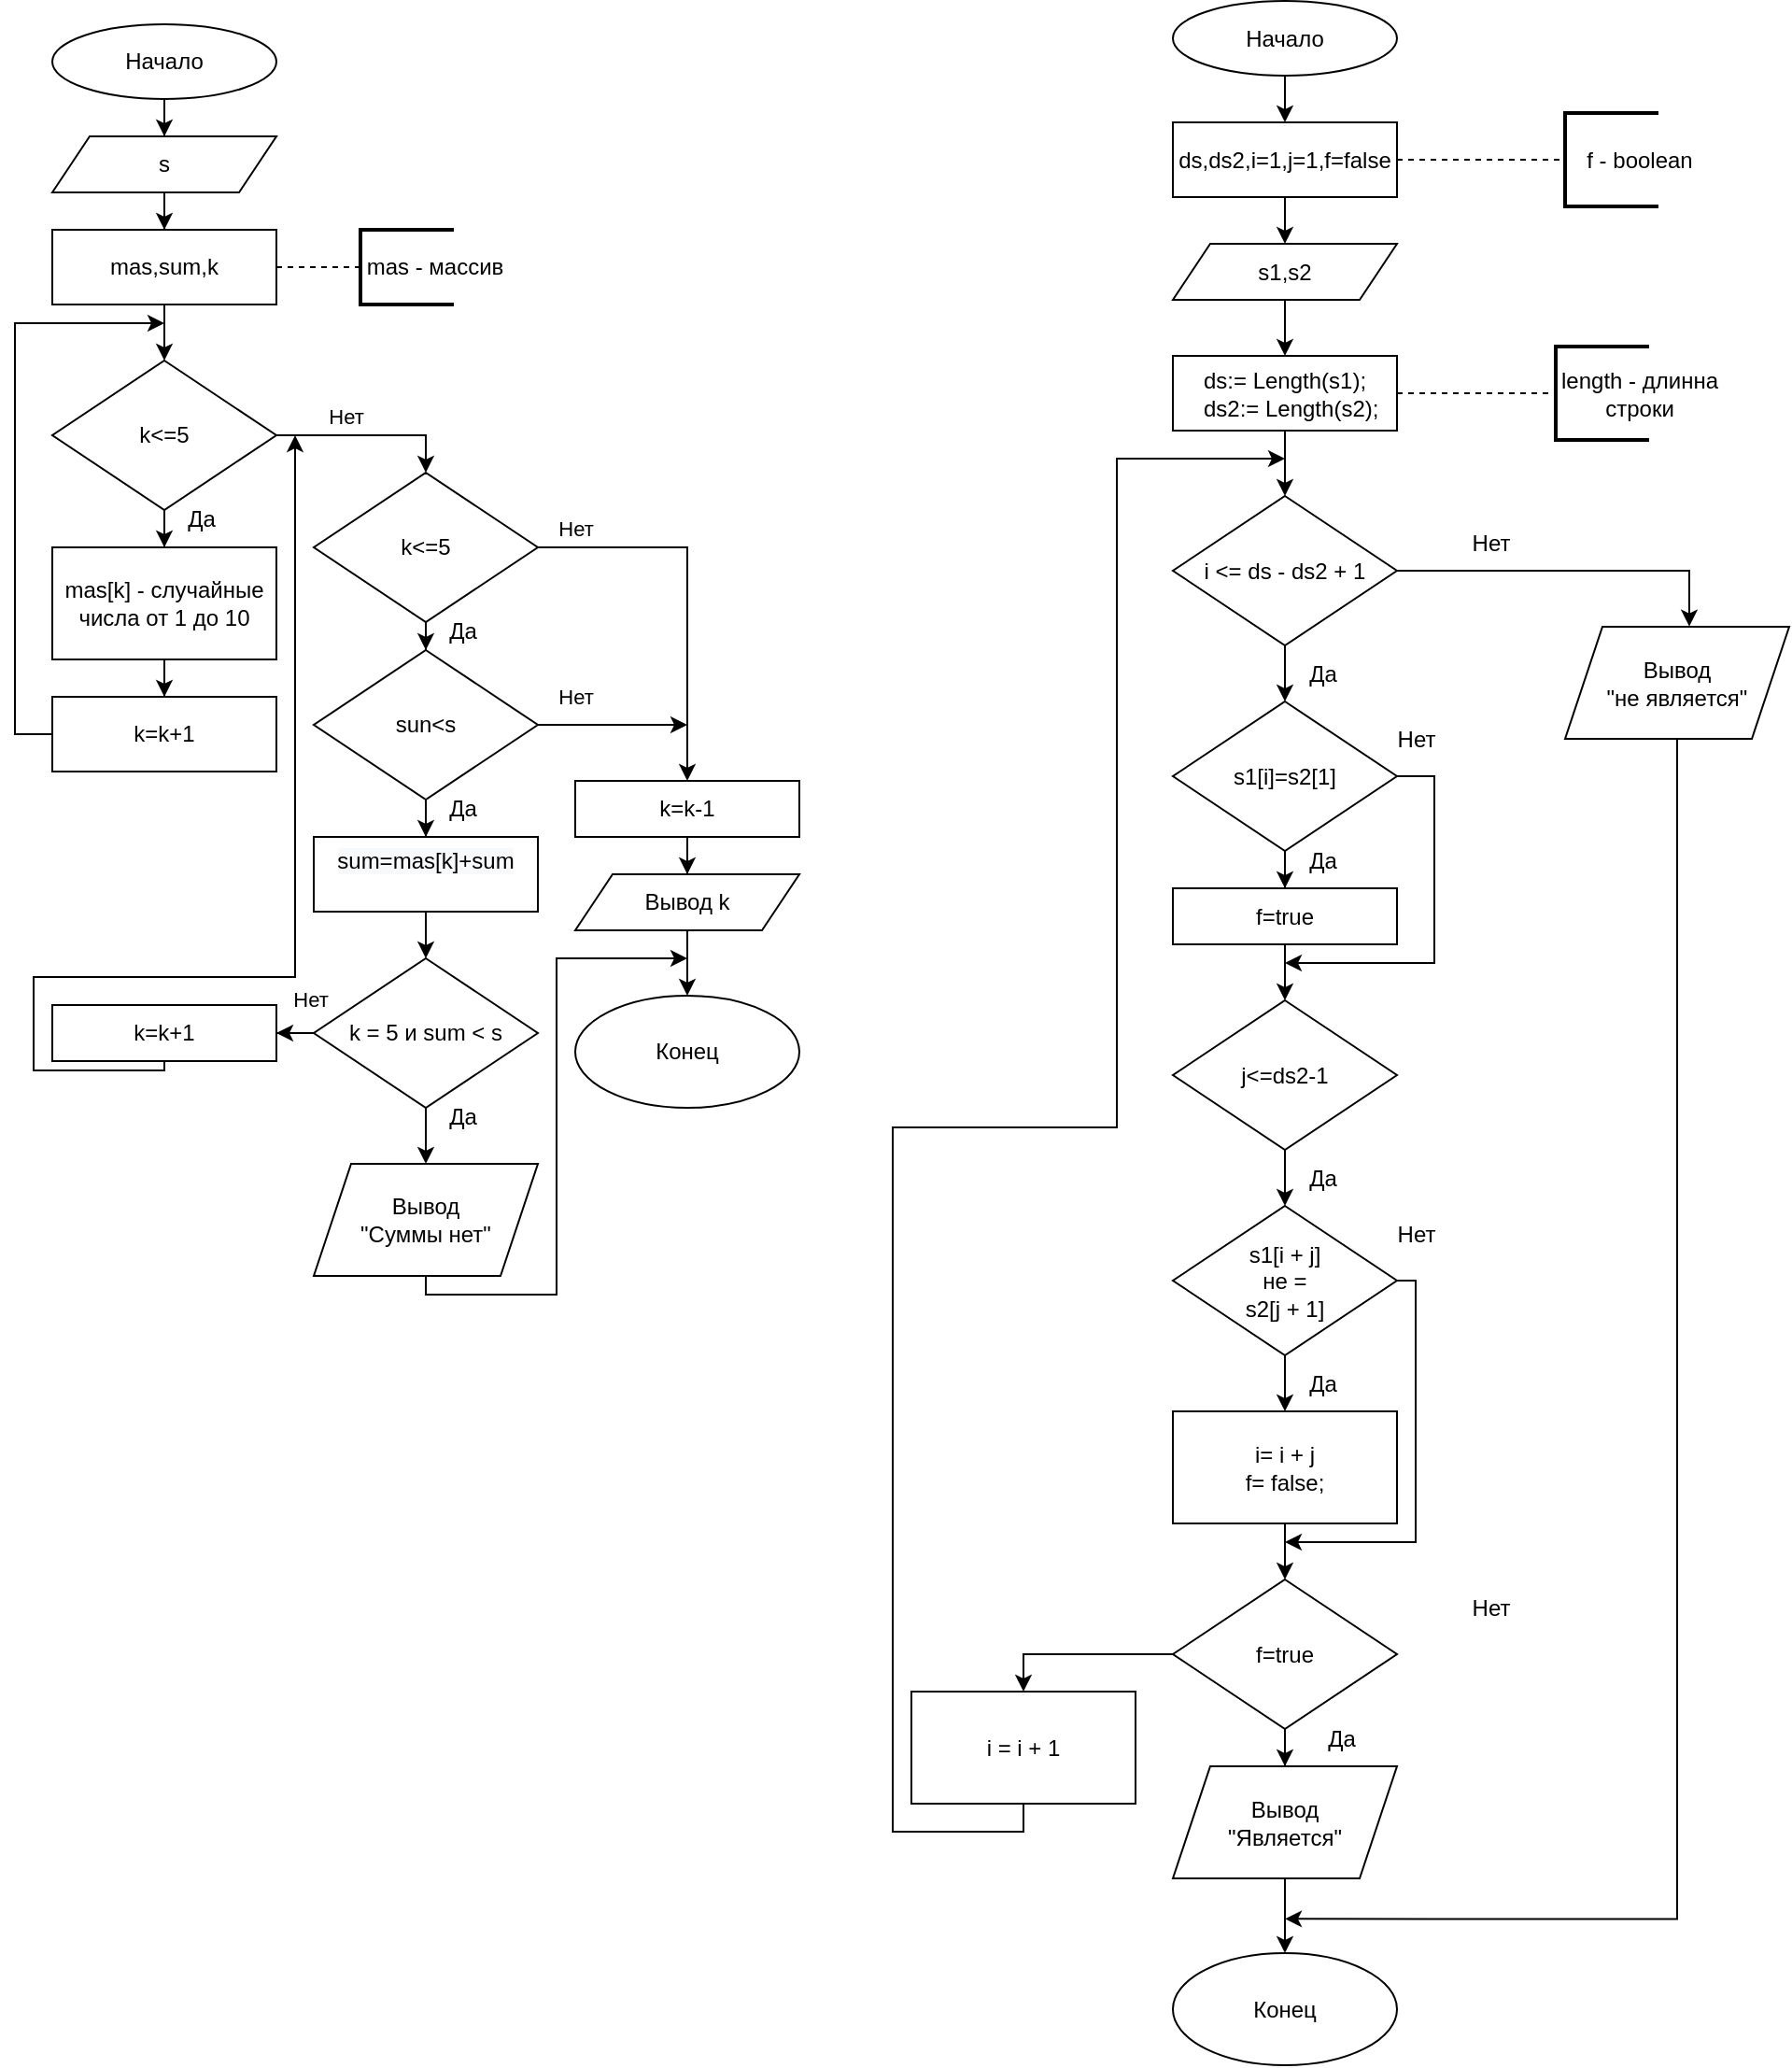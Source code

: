 <mxfile version="20.5.1" type="device"><diagram id="6aUK2wqGFYyxjnGnFqxv" name="Страница 1"><mxGraphModel dx="1598" dy="766" grid="1" gridSize="10" guides="1" tooltips="1" connect="1" arrows="1" fold="1" page="1" pageScale="1" pageWidth="827" pageHeight="1169" math="0" shadow="0"><root><mxCell id="0"/><mxCell id="1" parent="0"/><mxCell id="WICRwZsVDdXHy7_G_jwc-3" style="edgeStyle=orthogonalEdgeStyle;rounded=0;orthogonalLoop=1;jettySize=auto;html=1;entryX=0.5;entryY=0;entryDx=0;entryDy=0;" parent="1" source="WICRwZsVDdXHy7_G_jwc-1" target="WICRwZsVDdXHy7_G_jwc-2" edge="1"><mxGeometry relative="1" as="geometry"/></mxCell><mxCell id="WICRwZsVDdXHy7_G_jwc-1" value="Начало" style="ellipse;whiteSpace=wrap;html=1;" parent="1" vertex="1"><mxGeometry x="320" y="210" width="120" height="40" as="geometry"/></mxCell><mxCell id="WICRwZsVDdXHy7_G_jwc-5" value="" style="edgeStyle=orthogonalEdgeStyle;rounded=0;orthogonalLoop=1;jettySize=auto;html=1;" parent="1" source="WICRwZsVDdXHy7_G_jwc-2" target="WICRwZsVDdXHy7_G_jwc-4" edge="1"><mxGeometry relative="1" as="geometry"/></mxCell><mxCell id="WICRwZsVDdXHy7_G_jwc-2" value="s" style="shape=parallelogram;perimeter=parallelogramPerimeter;whiteSpace=wrap;html=1;fixedSize=1;" parent="1" vertex="1"><mxGeometry x="320" y="270" width="120" height="30" as="geometry"/></mxCell><mxCell id="WICRwZsVDdXHy7_G_jwc-7" value="" style="edgeStyle=orthogonalEdgeStyle;rounded=0;orthogonalLoop=1;jettySize=auto;html=1;" parent="1" source="WICRwZsVDdXHy7_G_jwc-4" target="WICRwZsVDdXHy7_G_jwc-6" edge="1"><mxGeometry relative="1" as="geometry"/></mxCell><mxCell id="WICRwZsVDdXHy7_G_jwc-4" value="mas,sum,k" style="whiteSpace=wrap;html=1;" parent="1" vertex="1"><mxGeometry x="320" y="320" width="120" height="40" as="geometry"/></mxCell><mxCell id="WICRwZsVDdXHy7_G_jwc-9" style="edgeStyle=orthogonalEdgeStyle;rounded=0;orthogonalLoop=1;jettySize=auto;html=1;" parent="1" source="WICRwZsVDdXHy7_G_jwc-6" target="WICRwZsVDdXHy7_G_jwc-8" edge="1"><mxGeometry relative="1" as="geometry"/></mxCell><mxCell id="WICRwZsVDdXHy7_G_jwc-15" value="" style="edgeStyle=orthogonalEdgeStyle;rounded=0;orthogonalLoop=1;jettySize=auto;html=1;entryX=0.5;entryY=0;entryDx=0;entryDy=0;" parent="1" source="WICRwZsVDdXHy7_G_jwc-6" target="WICRwZsVDdXHy7_G_jwc-14" edge="1"><mxGeometry relative="1" as="geometry"/></mxCell><mxCell id="WICRwZsVDdXHy7_G_jwc-30" value="Нет" style="edgeLabel;html=1;align=center;verticalAlign=middle;resizable=0;points=[];" parent="WICRwZsVDdXHy7_G_jwc-15" vertex="1" connectable="0"><mxGeometry x="-0.27" y="1" relative="1" as="geometry"><mxPoint y="-9" as="offset"/></mxGeometry></mxCell><mxCell id="WICRwZsVDdXHy7_G_jwc-6" value="k&amp;lt;=5" style="rhombus;whiteSpace=wrap;html=1;" parent="1" vertex="1"><mxGeometry x="320" y="390" width="120" height="80" as="geometry"/></mxCell><mxCell id="WICRwZsVDdXHy7_G_jwc-11" value="" style="edgeStyle=orthogonalEdgeStyle;rounded=0;orthogonalLoop=1;jettySize=auto;html=1;" parent="1" source="WICRwZsVDdXHy7_G_jwc-8" target="WICRwZsVDdXHy7_G_jwc-10" edge="1"><mxGeometry relative="1" as="geometry"/></mxCell><mxCell id="WICRwZsVDdXHy7_G_jwc-8" value="mas[k] - случайные числа от 1 до 10" style="whiteSpace=wrap;html=1;" parent="1" vertex="1"><mxGeometry x="320" y="490" width="120" height="60" as="geometry"/></mxCell><mxCell id="WICRwZsVDdXHy7_G_jwc-13" style="edgeStyle=orthogonalEdgeStyle;rounded=0;orthogonalLoop=1;jettySize=auto;html=1;exitX=0;exitY=0.5;exitDx=0;exitDy=0;" parent="1" source="WICRwZsVDdXHy7_G_jwc-10" edge="1"><mxGeometry relative="1" as="geometry"><mxPoint x="380" y="370" as="targetPoint"/><Array as="points"><mxPoint x="300" y="590"/><mxPoint x="300" y="370"/></Array></mxGeometry></mxCell><mxCell id="WICRwZsVDdXHy7_G_jwc-10" value="k=k+1" style="whiteSpace=wrap;html=1;" parent="1" vertex="1"><mxGeometry x="320" y="570" width="120" height="40" as="geometry"/></mxCell><mxCell id="WICRwZsVDdXHy7_G_jwc-17" value="" style="edgeStyle=orthogonalEdgeStyle;rounded=0;orthogonalLoop=1;jettySize=auto;html=1;" parent="1" source="WICRwZsVDdXHy7_G_jwc-14" target="WICRwZsVDdXHy7_G_jwc-16" edge="1"><mxGeometry relative="1" as="geometry"/></mxCell><mxCell id="WICRwZsVDdXHy7_G_jwc-23" value="" style="edgeStyle=orthogonalEdgeStyle;rounded=0;orthogonalLoop=1;jettySize=auto;html=1;" parent="1" source="WICRwZsVDdXHy7_G_jwc-14" target="WICRwZsVDdXHy7_G_jwc-22" edge="1"><mxGeometry relative="1" as="geometry"/></mxCell><mxCell id="WICRwZsVDdXHy7_G_jwc-14" value="k&amp;lt;=5" style="rhombus;whiteSpace=wrap;html=1;" parent="1" vertex="1"><mxGeometry x="460" y="450" width="120" height="80" as="geometry"/></mxCell><mxCell id="WICRwZsVDdXHy7_G_jwc-25" style="edgeStyle=orthogonalEdgeStyle;rounded=0;orthogonalLoop=1;jettySize=auto;html=1;" parent="1" source="WICRwZsVDdXHy7_G_jwc-16" edge="1"><mxGeometry relative="1" as="geometry"><mxPoint x="660" y="585" as="targetPoint"/></mxGeometry></mxCell><mxCell id="WICRwZsVDdXHy7_G_jwc-40" style="edgeStyle=orthogonalEdgeStyle;rounded=0;orthogonalLoop=1;jettySize=auto;html=1;entryX=0.5;entryY=0;entryDx=0;entryDy=0;" parent="1" source="WICRwZsVDdXHy7_G_jwc-16" target="WICRwZsVDdXHy7_G_jwc-36" edge="1"><mxGeometry relative="1" as="geometry"/></mxCell><mxCell id="WICRwZsVDdXHy7_G_jwc-16" value="sun&amp;lt;s" style="rhombus;whiteSpace=wrap;html=1;" parent="1" vertex="1"><mxGeometry x="460" y="545" width="120" height="80" as="geometry"/></mxCell><mxCell id="WgVHSlv6dq-h26yajpxM-16" style="edgeStyle=orthogonalEdgeStyle;rounded=0;orthogonalLoop=1;jettySize=auto;html=1;exitX=0.5;exitY=1;exitDx=0;exitDy=0;" edge="1" parent="1" source="WICRwZsVDdXHy7_G_jwc-18"><mxGeometry relative="1" as="geometry"><mxPoint x="450" y="430" as="targetPoint"/><Array as="points"><mxPoint x="380" y="770"/><mxPoint x="310" y="770"/><mxPoint x="310" y="720"/><mxPoint x="450" y="720"/></Array></mxGeometry></mxCell><mxCell id="WICRwZsVDdXHy7_G_jwc-18" value="k=k+1" style="whiteSpace=wrap;html=1;" parent="1" vertex="1"><mxGeometry x="320" y="735" width="120" height="30" as="geometry"/></mxCell><mxCell id="WICRwZsVDdXHy7_G_jwc-27" style="edgeStyle=orthogonalEdgeStyle;rounded=0;orthogonalLoop=1;jettySize=auto;html=1;entryX=0.5;entryY=0;entryDx=0;entryDy=0;" parent="1" source="WICRwZsVDdXHy7_G_jwc-22" target="WICRwZsVDdXHy7_G_jwc-26" edge="1"><mxGeometry relative="1" as="geometry"/></mxCell><mxCell id="WICRwZsVDdXHy7_G_jwc-22" value="k=k-1" style="whiteSpace=wrap;html=1;" parent="1" vertex="1"><mxGeometry x="600" y="615" width="120" height="30" as="geometry"/></mxCell><mxCell id="WICRwZsVDdXHy7_G_jwc-29" style="edgeStyle=orthogonalEdgeStyle;rounded=0;orthogonalLoop=1;jettySize=auto;html=1;entryX=0.5;entryY=0;entryDx=0;entryDy=0;" parent="1" source="WICRwZsVDdXHy7_G_jwc-26" target="WICRwZsVDdXHy7_G_jwc-28" edge="1"><mxGeometry relative="1" as="geometry"/></mxCell><mxCell id="WICRwZsVDdXHy7_G_jwc-26" value="Вывод k" style="shape=parallelogram;perimeter=parallelogramPerimeter;whiteSpace=wrap;html=1;fixedSize=1;" parent="1" vertex="1"><mxGeometry x="600" y="665" width="120" height="30" as="geometry"/></mxCell><mxCell id="WICRwZsVDdXHy7_G_jwc-28" value="Конец" style="ellipse;whiteSpace=wrap;html=1;" parent="1" vertex="1"><mxGeometry x="600" y="730" width="120" height="60" as="geometry"/></mxCell><mxCell id="WICRwZsVDdXHy7_G_jwc-31" value="Да" style="text;html=1;strokeColor=none;fillColor=none;align=center;verticalAlign=middle;whiteSpace=wrap;rounded=0;" parent="1" vertex="1"><mxGeometry x="370" y="460" width="60" height="30" as="geometry"/></mxCell><mxCell id="WICRwZsVDdXHy7_G_jwc-32" value="Да" style="text;html=1;strokeColor=none;fillColor=none;align=center;verticalAlign=middle;whiteSpace=wrap;rounded=0;" parent="1" vertex="1"><mxGeometry x="510" y="520" width="60" height="30" as="geometry"/></mxCell><mxCell id="WICRwZsVDdXHy7_G_jwc-33" value="Да" style="text;html=1;strokeColor=none;fillColor=none;align=center;verticalAlign=middle;whiteSpace=wrap;rounded=0;" parent="1" vertex="1"><mxGeometry x="510" y="615" width="60" height="30" as="geometry"/></mxCell><mxCell id="WICRwZsVDdXHy7_G_jwc-34" value="Нет" style="edgeLabel;html=1;align=center;verticalAlign=middle;resizable=0;points=[];" parent="1" vertex="1" connectable="0"><mxGeometry x="600.0" y="480.0" as="geometry"/></mxCell><mxCell id="WICRwZsVDdXHy7_G_jwc-35" value="Нет" style="edgeLabel;html=1;align=center;verticalAlign=middle;resizable=0;points=[];" parent="1" vertex="1" connectable="0"><mxGeometry x="600.0" y="570.0" as="geometry"/></mxCell><mxCell id="WgVHSlv6dq-h26yajpxM-6" value="" style="edgeStyle=orthogonalEdgeStyle;rounded=0;orthogonalLoop=1;jettySize=auto;html=1;" edge="1" parent="1" source="WICRwZsVDdXHy7_G_jwc-36" target="WgVHSlv6dq-h26yajpxM-5"><mxGeometry relative="1" as="geometry"/></mxCell><mxCell id="WICRwZsVDdXHy7_G_jwc-36" value="&#10;&lt;span style=&quot;color: rgb(0, 0, 0); font-family: Helvetica; font-size: 12px; font-style: normal; font-variant-ligatures: normal; font-variant-caps: normal; font-weight: 400; letter-spacing: normal; orphans: 2; text-align: center; text-indent: 0px; text-transform: none; widows: 2; word-spacing: 0px; -webkit-text-stroke-width: 0px; background-color: rgb(248, 249, 250); text-decoration-thickness: initial; text-decoration-style: initial; text-decoration-color: initial; float: none; display: inline !important;&quot;&gt;sum=mas[k]+sum&lt;/span&gt;&#10;&#10;" style="rounded=0;whiteSpace=wrap;html=1;" parent="1" vertex="1"><mxGeometry x="460" y="645" width="120" height="40" as="geometry"/></mxCell><mxCell id="WgVHSlv6dq-h26yajpxM-1" value="" style="endArrow=none;dashed=1;html=1;rounded=0;" edge="1" parent="1" target="WgVHSlv6dq-h26yajpxM-2"><mxGeometry width="50" height="50" relative="1" as="geometry"><mxPoint x="440" y="340" as="sourcePoint"/><mxPoint x="510" y="340" as="targetPoint"/></mxGeometry></mxCell><mxCell id="WgVHSlv6dq-h26yajpxM-2" value="" style="strokeWidth=2;html=1;shape=mxgraph.flowchart.annotation_1;align=left;pointerEvents=1;" vertex="1" parent="1"><mxGeometry x="485" y="320" width="50" height="40" as="geometry"/></mxCell><mxCell id="WgVHSlv6dq-h26yajpxM-3" value="mas - массив" style="text;html=1;strokeColor=none;fillColor=none;align=center;verticalAlign=middle;whiteSpace=wrap;rounded=0;" vertex="1" parent="1"><mxGeometry x="485" y="325" width="80" height="30" as="geometry"/></mxCell><mxCell id="WgVHSlv6dq-h26yajpxM-8" value="" style="edgeStyle=orthogonalEdgeStyle;rounded=0;orthogonalLoop=1;jettySize=auto;html=1;" edge="1" parent="1" source="WgVHSlv6dq-h26yajpxM-5" target="WgVHSlv6dq-h26yajpxM-7"><mxGeometry relative="1" as="geometry"/></mxCell><mxCell id="WgVHSlv6dq-h26yajpxM-13" value="" style="edgeStyle=orthogonalEdgeStyle;rounded=0;orthogonalLoop=1;jettySize=auto;html=1;" edge="1" parent="1" source="WgVHSlv6dq-h26yajpxM-5" target="WICRwZsVDdXHy7_G_jwc-18"><mxGeometry relative="1" as="geometry"/></mxCell><mxCell id="WgVHSlv6dq-h26yajpxM-5" value="k = 5 и sum &amp;lt; s" style="rhombus;whiteSpace=wrap;html=1;" vertex="1" parent="1"><mxGeometry x="460" y="710" width="120" height="80" as="geometry"/></mxCell><mxCell id="WgVHSlv6dq-h26yajpxM-11" style="edgeStyle=orthogonalEdgeStyle;rounded=0;orthogonalLoop=1;jettySize=auto;html=1;exitX=0.5;exitY=1;exitDx=0;exitDy=0;" edge="1" parent="1" source="WgVHSlv6dq-h26yajpxM-7"><mxGeometry relative="1" as="geometry"><mxPoint x="660" y="710" as="targetPoint"/><Array as="points"><mxPoint x="520" y="890"/><mxPoint x="590" y="890"/><mxPoint x="590" y="710"/></Array></mxGeometry></mxCell><mxCell id="WgVHSlv6dq-h26yajpxM-7" value="Вывод&lt;br&gt;&quot;Суммы нет&quot;" style="shape=parallelogram;perimeter=parallelogramPerimeter;whiteSpace=wrap;html=1;fixedSize=1;" vertex="1" parent="1"><mxGeometry x="460" y="820" width="120" height="60" as="geometry"/></mxCell><mxCell id="WgVHSlv6dq-h26yajpxM-9" value="Да" style="text;html=1;strokeColor=none;fillColor=none;align=center;verticalAlign=middle;whiteSpace=wrap;rounded=0;" vertex="1" parent="1"><mxGeometry x="510" y="780" width="60" height="30" as="geometry"/></mxCell><mxCell id="WgVHSlv6dq-h26yajpxM-14" value="Нет" style="edgeLabel;html=1;align=center;verticalAlign=middle;resizable=0;points=[];" vertex="1" connectable="0" parent="1"><mxGeometry x="469.997" y="645" as="geometry"><mxPoint x="-12" y="87" as="offset"/></mxGeometry></mxCell><mxCell id="WgVHSlv6dq-h26yajpxM-77" value="" style="edgeStyle=orthogonalEdgeStyle;rounded=0;orthogonalLoop=1;jettySize=auto;html=1;" edge="1" parent="1" source="WgVHSlv6dq-h26yajpxM-78" target="WgVHSlv6dq-h26yajpxM-82"><mxGeometry relative="1" as="geometry"/></mxCell><mxCell id="WgVHSlv6dq-h26yajpxM-78" value="Начало" style="ellipse;whiteSpace=wrap;html=1;" vertex="1" parent="1"><mxGeometry x="920" y="197.5" width="120" height="40" as="geometry"/></mxCell><mxCell id="WgVHSlv6dq-h26yajpxM-79" value="" style="edgeStyle=orthogonalEdgeStyle;rounded=0;orthogonalLoop=1;jettySize=auto;html=1;" edge="1" parent="1" source="WgVHSlv6dq-h26yajpxM-80" target="WgVHSlv6dq-h26yajpxM-86"><mxGeometry relative="1" as="geometry"/></mxCell><mxCell id="WgVHSlv6dq-h26yajpxM-80" value="s1,s2" style="shape=parallelogram;perimeter=parallelogramPerimeter;whiteSpace=wrap;html=1;fixedSize=1;" vertex="1" parent="1"><mxGeometry x="920" y="327.5" width="120" height="30" as="geometry"/></mxCell><mxCell id="WgVHSlv6dq-h26yajpxM-81" value="" style="edgeStyle=orthogonalEdgeStyle;rounded=0;orthogonalLoop=1;jettySize=auto;html=1;" edge="1" parent="1" source="WgVHSlv6dq-h26yajpxM-82" target="WgVHSlv6dq-h26yajpxM-80"><mxGeometry relative="1" as="geometry"/></mxCell><mxCell id="WgVHSlv6dq-h26yajpxM-82" value="ds,ds2,i=1,j=1,f=false" style="rounded=0;whiteSpace=wrap;html=1;" vertex="1" parent="1"><mxGeometry x="920" y="262.5" width="120" height="40" as="geometry"/></mxCell><mxCell id="WgVHSlv6dq-h26yajpxM-83" value="" style="endArrow=none;dashed=1;html=1;rounded=0;exitX=1;exitY=0.5;exitDx=0;exitDy=0;" edge="1" parent="1" source="WgVHSlv6dq-h26yajpxM-82"><mxGeometry width="50" height="50" relative="1" as="geometry"><mxPoint x="1110" y="302.5" as="sourcePoint"/><mxPoint x="1130" y="282.5" as="targetPoint"/></mxGeometry></mxCell><mxCell id="WgVHSlv6dq-h26yajpxM-84" value="" style="strokeWidth=2;html=1;shape=mxgraph.flowchart.annotation_1;align=left;pointerEvents=1;" vertex="1" parent="1"><mxGeometry x="1130" y="257.5" width="50" height="50" as="geometry"/></mxCell><mxCell id="WgVHSlv6dq-h26yajpxM-85" value="f - boolean" style="text;html=1;strokeColor=none;fillColor=none;align=center;verticalAlign=middle;whiteSpace=wrap;rounded=0;" vertex="1" parent="1"><mxGeometry x="1140" y="267.5" width="60" height="30" as="geometry"/></mxCell><mxCell id="WgVHSlv6dq-h26yajpxM-91" value="" style="edgeStyle=orthogonalEdgeStyle;rounded=0;orthogonalLoop=1;jettySize=auto;html=1;" edge="1" parent="1" source="WgVHSlv6dq-h26yajpxM-86" target="WgVHSlv6dq-h26yajpxM-90"><mxGeometry relative="1" as="geometry"/></mxCell><mxCell id="WgVHSlv6dq-h26yajpxM-86" value="&lt;div&gt;ds:= Length(s1);&lt;/div&gt;&lt;div&gt;&amp;nbsp; ds2:= Length(s2);&lt;/div&gt;" style="whiteSpace=wrap;html=1;" vertex="1" parent="1"><mxGeometry x="920" y="387.5" width="120" height="40" as="geometry"/></mxCell><mxCell id="WgVHSlv6dq-h26yajpxM-87" value="" style="endArrow=none;dashed=1;html=1;rounded=0;exitX=1;exitY=0.5;exitDx=0;exitDy=0;entryX=0;entryY=0.5;entryDx=0;entryDy=0;entryPerimeter=0;" edge="1" parent="1" source="WgVHSlv6dq-h26yajpxM-86" target="WgVHSlv6dq-h26yajpxM-88"><mxGeometry width="50" height="50" relative="1" as="geometry"><mxPoint x="1050" y="292.5" as="sourcePoint"/><mxPoint x="1140" y="292.5" as="targetPoint"/></mxGeometry></mxCell><mxCell id="WgVHSlv6dq-h26yajpxM-88" value="" style="strokeWidth=2;html=1;shape=mxgraph.flowchart.annotation_1;align=left;pointerEvents=1;" vertex="1" parent="1"><mxGeometry x="1125" y="382.5" width="50" height="50" as="geometry"/></mxCell><mxCell id="WgVHSlv6dq-h26yajpxM-89" value="length - длинна строки" style="text;html=1;strokeColor=none;fillColor=none;align=center;verticalAlign=middle;whiteSpace=wrap;rounded=0;" vertex="1" parent="1"><mxGeometry x="1125" y="392.5" width="90" height="30" as="geometry"/></mxCell><mxCell id="WgVHSlv6dq-h26yajpxM-93" value="" style="edgeStyle=orthogonalEdgeStyle;rounded=0;orthogonalLoop=1;jettySize=auto;html=1;entryX=0.554;entryY=-0.003;entryDx=0;entryDy=0;entryPerimeter=0;" edge="1" parent="1" source="WgVHSlv6dq-h26yajpxM-90" target="WgVHSlv6dq-h26yajpxM-92"><mxGeometry relative="1" as="geometry"/></mxCell><mxCell id="WgVHSlv6dq-h26yajpxM-96" value="" style="edgeStyle=orthogonalEdgeStyle;rounded=0;orthogonalLoop=1;jettySize=auto;html=1;" edge="1" parent="1" source="WgVHSlv6dq-h26yajpxM-90" target="WgVHSlv6dq-h26yajpxM-95"><mxGeometry relative="1" as="geometry"/></mxCell><mxCell id="WgVHSlv6dq-h26yajpxM-90" value="i &amp;lt;= ds - ds2 + 1" style="rhombus;whiteSpace=wrap;html=1;" vertex="1" parent="1"><mxGeometry x="920" y="462.5" width="120" height="80" as="geometry"/></mxCell><mxCell id="WgVHSlv6dq-h26yajpxM-117" style="edgeStyle=orthogonalEdgeStyle;rounded=0;orthogonalLoop=1;jettySize=auto;html=1;exitX=0.5;exitY=1;exitDx=0;exitDy=0;" edge="1" parent="1" source="WgVHSlv6dq-h26yajpxM-92"><mxGeometry relative="1" as="geometry"><mxPoint x="980" y="1224.184" as="targetPoint"/><Array as="points"><mxPoint x="1190" y="1224.5"/></Array></mxGeometry></mxCell><mxCell id="WgVHSlv6dq-h26yajpxM-92" value="Вывод &lt;br&gt;&quot;не является&quot;" style="shape=parallelogram;perimeter=parallelogramPerimeter;whiteSpace=wrap;html=1;fixedSize=1;" vertex="1" parent="1"><mxGeometry x="1130" y="532.5" width="120" height="60" as="geometry"/></mxCell><mxCell id="WgVHSlv6dq-h26yajpxM-94" value="Нет" style="text;html=1;align=center;verticalAlign=middle;resizable=0;points=[];autosize=1;strokeColor=none;fillColor=none;" vertex="1" parent="1"><mxGeometry x="1070" y="472.5" width="40" height="30" as="geometry"/></mxCell><mxCell id="WgVHSlv6dq-h26yajpxM-99" value="" style="edgeStyle=orthogonalEdgeStyle;rounded=0;orthogonalLoop=1;jettySize=auto;html=1;" edge="1" parent="1" source="WgVHSlv6dq-h26yajpxM-95" target="WgVHSlv6dq-h26yajpxM-98"><mxGeometry relative="1" as="geometry"/></mxCell><mxCell id="WgVHSlv6dq-h26yajpxM-119" style="edgeStyle=orthogonalEdgeStyle;rounded=0;orthogonalLoop=1;jettySize=auto;html=1;" edge="1" parent="1" source="WgVHSlv6dq-h26yajpxM-95"><mxGeometry relative="1" as="geometry"><mxPoint x="980" y="712.5" as="targetPoint"/><Array as="points"><mxPoint x="1060" y="612.5"/><mxPoint x="1060" y="712.5"/></Array></mxGeometry></mxCell><mxCell id="WgVHSlv6dq-h26yajpxM-95" value="s1[i]=s2[1]" style="rhombus;whiteSpace=wrap;html=1;" vertex="1" parent="1"><mxGeometry x="920" y="572.5" width="120" height="80" as="geometry"/></mxCell><mxCell id="WgVHSlv6dq-h26yajpxM-97" value="Да" style="text;html=1;align=center;verticalAlign=middle;resizable=0;points=[];autosize=1;strokeColor=none;fillColor=none;" vertex="1" parent="1"><mxGeometry x="980" y="542.5" width="40" height="30" as="geometry"/></mxCell><mxCell id="WgVHSlv6dq-h26yajpxM-102" value="" style="edgeStyle=orthogonalEdgeStyle;rounded=0;orthogonalLoop=1;jettySize=auto;html=1;" edge="1" parent="1" source="WgVHSlv6dq-h26yajpxM-98" target="WgVHSlv6dq-h26yajpxM-101"><mxGeometry relative="1" as="geometry"/></mxCell><mxCell id="WgVHSlv6dq-h26yajpxM-98" value="f=true" style="whiteSpace=wrap;html=1;" vertex="1" parent="1"><mxGeometry x="920" y="672.5" width="120" height="30" as="geometry"/></mxCell><mxCell id="WgVHSlv6dq-h26yajpxM-100" value="Да" style="text;html=1;align=center;verticalAlign=middle;resizable=0;points=[];autosize=1;strokeColor=none;fillColor=none;" vertex="1" parent="1"><mxGeometry x="980" y="642.5" width="40" height="30" as="geometry"/></mxCell><mxCell id="WgVHSlv6dq-h26yajpxM-104" value="" style="edgeStyle=orthogonalEdgeStyle;rounded=0;orthogonalLoop=1;jettySize=auto;html=1;" edge="1" parent="1" source="WgVHSlv6dq-h26yajpxM-101" target="WgVHSlv6dq-h26yajpxM-103"><mxGeometry relative="1" as="geometry"/></mxCell><mxCell id="WgVHSlv6dq-h26yajpxM-101" value="j&amp;lt;=ds2-1" style="rhombus;whiteSpace=wrap;html=1;" vertex="1" parent="1"><mxGeometry x="920" y="732.5" width="120" height="80" as="geometry"/></mxCell><mxCell id="WgVHSlv6dq-h26yajpxM-106" value="" style="edgeStyle=orthogonalEdgeStyle;rounded=0;orthogonalLoop=1;jettySize=auto;html=1;" edge="1" parent="1" source="WgVHSlv6dq-h26yajpxM-103" target="WgVHSlv6dq-h26yajpxM-105"><mxGeometry relative="1" as="geometry"/></mxCell><mxCell id="WgVHSlv6dq-h26yajpxM-121" style="edgeStyle=orthogonalEdgeStyle;rounded=0;orthogonalLoop=1;jettySize=auto;html=1;" edge="1" parent="1" source="WgVHSlv6dq-h26yajpxM-103"><mxGeometry relative="1" as="geometry"><mxPoint x="980" y="1022.5" as="targetPoint"/><Array as="points"><mxPoint x="1050" y="882.5"/><mxPoint x="1050" y="1022.5"/></Array></mxGeometry></mxCell><mxCell id="WgVHSlv6dq-h26yajpxM-103" value="s1[i + j]&lt;br&gt;не = &lt;br&gt;s2[j + 1]" style="rhombus;whiteSpace=wrap;html=1;" vertex="1" parent="1"><mxGeometry x="920" y="842.5" width="120" height="80" as="geometry"/></mxCell><mxCell id="WgVHSlv6dq-h26yajpxM-110" value="" style="edgeStyle=orthogonalEdgeStyle;rounded=0;orthogonalLoop=1;jettySize=auto;html=1;" edge="1" parent="1" source="WgVHSlv6dq-h26yajpxM-105" target="WgVHSlv6dq-h26yajpxM-109"><mxGeometry relative="1" as="geometry"/></mxCell><mxCell id="WgVHSlv6dq-h26yajpxM-105" value="&lt;div&gt;i= i + j&lt;/div&gt;&lt;div&gt;&lt;span style=&quot;background-color: initial;&quot;&gt;f= false;&lt;/span&gt;&lt;/div&gt;" style="whiteSpace=wrap;html=1;" vertex="1" parent="1"><mxGeometry x="920" y="952.5" width="120" height="60" as="geometry"/></mxCell><mxCell id="WgVHSlv6dq-h26yajpxM-107" value="Да" style="text;html=1;align=center;verticalAlign=middle;resizable=0;points=[];autosize=1;strokeColor=none;fillColor=none;" vertex="1" parent="1"><mxGeometry x="980" y="812.5" width="40" height="30" as="geometry"/></mxCell><mxCell id="WgVHSlv6dq-h26yajpxM-108" value="Да" style="text;html=1;align=center;verticalAlign=middle;resizable=0;points=[];autosize=1;strokeColor=none;fillColor=none;" vertex="1" parent="1"><mxGeometry x="980" y="922.5" width="40" height="30" as="geometry"/></mxCell><mxCell id="WgVHSlv6dq-h26yajpxM-113" value="" style="edgeStyle=orthogonalEdgeStyle;rounded=0;orthogonalLoop=1;jettySize=auto;html=1;" edge="1" parent="1" source="WgVHSlv6dq-h26yajpxM-109" target="WgVHSlv6dq-h26yajpxM-111"><mxGeometry relative="1" as="geometry"/></mxCell><mxCell id="WgVHSlv6dq-h26yajpxM-125" style="edgeStyle=orthogonalEdgeStyle;rounded=0;orthogonalLoop=1;jettySize=auto;html=1;entryX=0.5;entryY=0;entryDx=0;entryDy=0;" edge="1" parent="1" source="WgVHSlv6dq-h26yajpxM-109" target="WgVHSlv6dq-h26yajpxM-123"><mxGeometry relative="1" as="geometry"><Array as="points"><mxPoint x="870" y="1082.5"/><mxPoint x="870" y="1082.5"/></Array></mxGeometry></mxCell><mxCell id="WgVHSlv6dq-h26yajpxM-109" value="f=true" style="rhombus;whiteSpace=wrap;html=1;" vertex="1" parent="1"><mxGeometry x="920" y="1042.5" width="120" height="80" as="geometry"/></mxCell><mxCell id="WgVHSlv6dq-h26yajpxM-116" value="" style="edgeStyle=orthogonalEdgeStyle;rounded=0;orthogonalLoop=1;jettySize=auto;html=1;" edge="1" parent="1" source="WgVHSlv6dq-h26yajpxM-111" target="WgVHSlv6dq-h26yajpxM-115"><mxGeometry relative="1" as="geometry"/></mxCell><mxCell id="WgVHSlv6dq-h26yajpxM-111" value="Вывод&lt;br&gt;&quot;Является&quot;" style="shape=parallelogram;perimeter=parallelogramPerimeter;whiteSpace=wrap;html=1;fixedSize=1;" vertex="1" parent="1"><mxGeometry x="920" y="1142.5" width="120" height="60" as="geometry"/></mxCell><mxCell id="WgVHSlv6dq-h26yajpxM-114" value="Да" style="text;html=1;align=center;verticalAlign=middle;resizable=0;points=[];autosize=1;strokeColor=none;fillColor=none;" vertex="1" parent="1"><mxGeometry x="990" y="1112.5" width="40" height="30" as="geometry"/></mxCell><mxCell id="WgVHSlv6dq-h26yajpxM-115" value="Конец" style="ellipse;whiteSpace=wrap;html=1;" vertex="1" parent="1"><mxGeometry x="920" y="1242.5" width="120" height="60" as="geometry"/></mxCell><mxCell id="WgVHSlv6dq-h26yajpxM-120" value="Нет" style="text;html=1;align=center;verticalAlign=middle;resizable=0;points=[];autosize=1;strokeColor=none;fillColor=none;" vertex="1" parent="1"><mxGeometry x="1030" y="577.5" width="40" height="30" as="geometry"/></mxCell><mxCell id="WgVHSlv6dq-h26yajpxM-122" value="Нет" style="text;html=1;align=center;verticalAlign=middle;resizable=0;points=[];autosize=1;strokeColor=none;fillColor=none;" vertex="1" parent="1"><mxGeometry x="1030" y="842.5" width="40" height="30" as="geometry"/></mxCell><mxCell id="WgVHSlv6dq-h26yajpxM-127" style="edgeStyle=orthogonalEdgeStyle;rounded=0;orthogonalLoop=1;jettySize=auto;html=1;exitX=0.5;exitY=1;exitDx=0;exitDy=0;" edge="1" parent="1" source="WgVHSlv6dq-h26yajpxM-123"><mxGeometry relative="1" as="geometry"><mxPoint x="980" y="442.5" as="targetPoint"/><Array as="points"><mxPoint x="840" y="1177.5"/><mxPoint x="770" y="1177.5"/><mxPoint x="770" y="800.5"/><mxPoint x="890" y="800.5"/><mxPoint x="890" y="442.5"/></Array></mxGeometry></mxCell><mxCell id="WgVHSlv6dq-h26yajpxM-123" value="i = i + 1" style="whiteSpace=wrap;html=1;" vertex="1" parent="1"><mxGeometry x="780" y="1102.5" width="120" height="60" as="geometry"/></mxCell><mxCell id="WgVHSlv6dq-h26yajpxM-126" value="Нет" style="text;html=1;align=center;verticalAlign=middle;resizable=0;points=[];autosize=1;strokeColor=none;fillColor=none;" vertex="1" parent="1"><mxGeometry x="1070" y="1042.5" width="40" height="30" as="geometry"/></mxCell></root></mxGraphModel></diagram></mxfile>